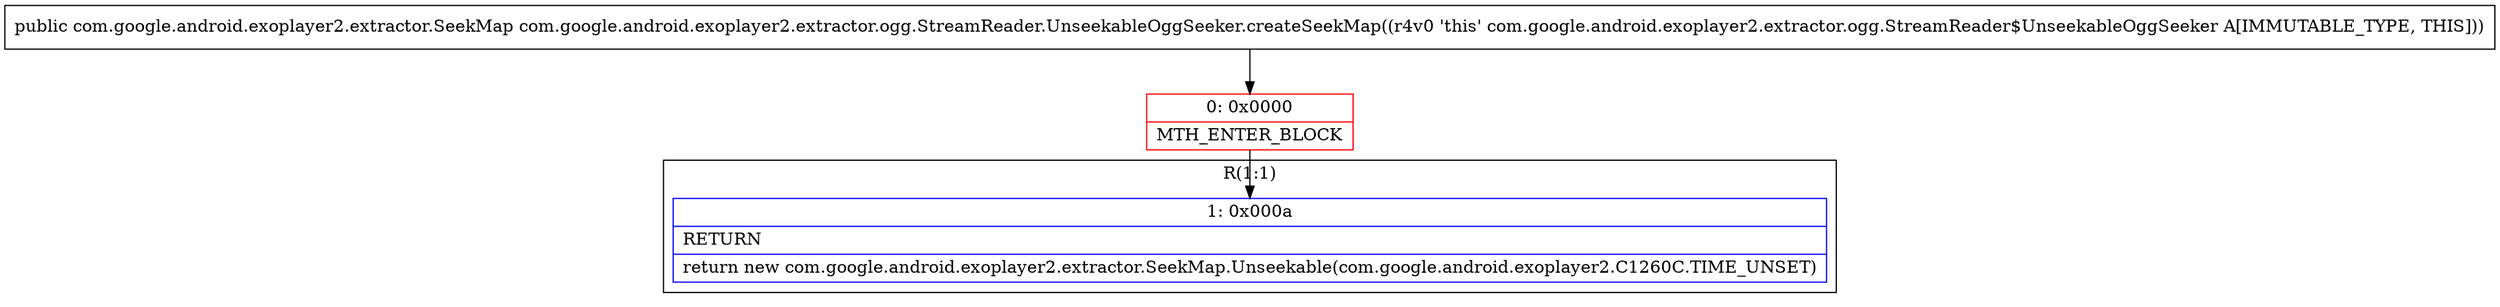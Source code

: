 digraph "CFG forcom.google.android.exoplayer2.extractor.ogg.StreamReader.UnseekableOggSeeker.createSeekMap()Lcom\/google\/android\/exoplayer2\/extractor\/SeekMap;" {
subgraph cluster_Region_1055623143 {
label = "R(1:1)";
node [shape=record,color=blue];
Node_1 [shape=record,label="{1\:\ 0x000a|RETURN\l|return new com.google.android.exoplayer2.extractor.SeekMap.Unseekable(com.google.android.exoplayer2.C1260C.TIME_UNSET)\l}"];
}
Node_0 [shape=record,color=red,label="{0\:\ 0x0000|MTH_ENTER_BLOCK\l}"];
MethodNode[shape=record,label="{public com.google.android.exoplayer2.extractor.SeekMap com.google.android.exoplayer2.extractor.ogg.StreamReader.UnseekableOggSeeker.createSeekMap((r4v0 'this' com.google.android.exoplayer2.extractor.ogg.StreamReader$UnseekableOggSeeker A[IMMUTABLE_TYPE, THIS])) }"];
MethodNode -> Node_0;
Node_0 -> Node_1;
}

